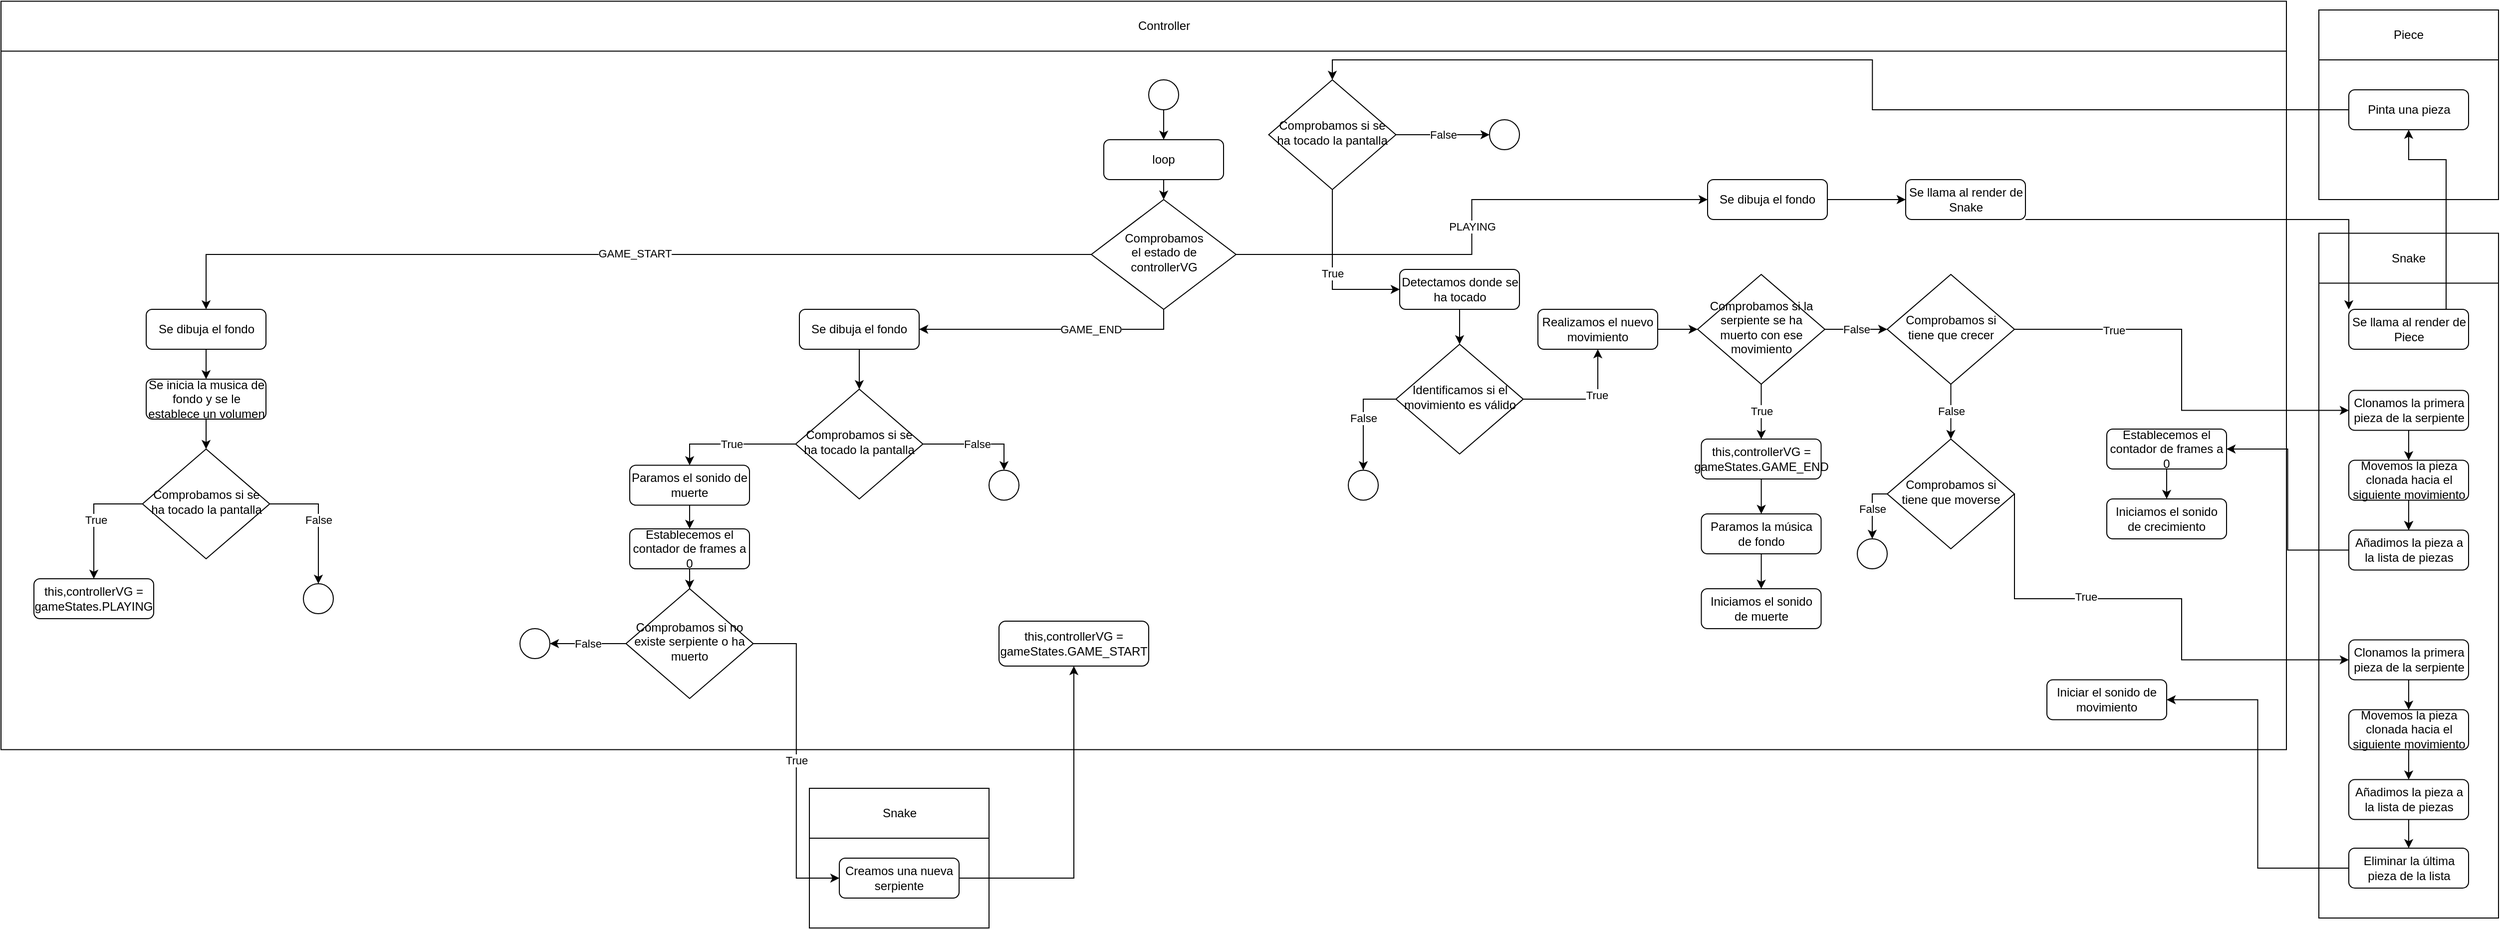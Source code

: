 <mxfile version="14.4.4" type="google"><diagram id="C5RBs43oDa-KdzZeNtuy" name="Page-1"><mxGraphModel dx="5109" dy="1935" grid="1" gridSize="10" guides="1" tooltips="1" connect="1" arrows="1" fold="1" page="1" pageScale="1" pageWidth="827" pageHeight="1169" math="0" shadow="0"><root><mxCell id="WIyWlLk6GJQsqaUBKTNV-0"/><mxCell id="WIyWlLk6GJQsqaUBKTNV-1" parent="WIyWlLk6GJQsqaUBKTNV-0"/><mxCell id="LOHfNHaaTSlVpO4H1h_V-18" value="" style="shape=internalStorage;whiteSpace=wrap;html=1;backgroundOutline=1;dx=0;dy=50;" vertex="1" parent="WIyWlLk6GJQsqaUBKTNV-1"><mxGeometry x="-50" y="800" width="180" height="140" as="geometry"/></mxCell><mxCell id="hsf1qh_c2BtaWizycr1x-101" value="" style="shape=internalStorage;whiteSpace=wrap;html=1;backgroundOutline=1;dx=0;dy=50;" parent="WIyWlLk6GJQsqaUBKTNV-1" vertex="1"><mxGeometry x="1462.5" y="243.75" width="180" height="686.25" as="geometry"/></mxCell><mxCell id="hsf1qh_c2BtaWizycr1x-102" value="Snake" style="text;html=1;strokeColor=none;fillColor=none;align=center;verticalAlign=middle;whiteSpace=wrap;rounded=0;" parent="WIyWlLk6GJQsqaUBKTNV-1" vertex="1"><mxGeometry x="1480" y="243.75" width="145" height="50" as="geometry"/></mxCell><mxCell id="hsf1qh_c2BtaWizycr1x-53" value="" style="shape=internalStorage;whiteSpace=wrap;html=1;backgroundOutline=1;dx=0;dy=50;" parent="WIyWlLk6GJQsqaUBKTNV-1" vertex="1"><mxGeometry x="1462.5" y="20" width="180" height="190" as="geometry"/></mxCell><mxCell id="hsf1qh_c2BtaWizycr1x-10" value="" style="shape=internalStorage;whiteSpace=wrap;html=1;backgroundOutline=1;dx=0;dy=50;" parent="WIyWlLk6GJQsqaUBKTNV-1" vertex="1"><mxGeometry x="-860" y="11.25" width="2290" height="750" as="geometry"/></mxCell><mxCell id="hsf1qh_c2BtaWizycr1x-13" value="Controller" style="text;html=1;strokeColor=none;fillColor=none;align=center;verticalAlign=middle;whiteSpace=wrap;rounded=0;" parent="WIyWlLk6GJQsqaUBKTNV-1" vertex="1"><mxGeometry x="232.5" y="11.25" width="145" height="50" as="geometry"/></mxCell><mxCell id="hsf1qh_c2BtaWizycr1x-19" style="edgeStyle=orthogonalEdgeStyle;rounded=0;orthogonalLoop=1;jettySize=auto;html=1;exitX=0.5;exitY=1;exitDx=0;exitDy=0;entryX=0.5;entryY=0;entryDx=0;entryDy=0;" parent="WIyWlLk6GJQsqaUBKTNV-1" source="hsf1qh_c2BtaWizycr1x-14" target="hsf1qh_c2BtaWizycr1x-15" edge="1"><mxGeometry relative="1" as="geometry"/></mxCell><mxCell id="hsf1qh_c2BtaWizycr1x-14" value="" style="ellipse;whiteSpace=wrap;html=1;fillColor=#FFFFFF;" parent="WIyWlLk6GJQsqaUBKTNV-1" vertex="1"><mxGeometry x="290" y="90" width="30" height="30" as="geometry"/></mxCell><mxCell id="hsf1qh_c2BtaWizycr1x-21" style="edgeStyle=orthogonalEdgeStyle;rounded=0;orthogonalLoop=1;jettySize=auto;html=1;exitX=0.5;exitY=1;exitDx=0;exitDy=0;entryX=0.5;entryY=0;entryDx=0;entryDy=0;" parent="WIyWlLk6GJQsqaUBKTNV-1" source="hsf1qh_c2BtaWizycr1x-15" target="hsf1qh_c2BtaWizycr1x-20" edge="1"><mxGeometry relative="1" as="geometry"/></mxCell><mxCell id="hsf1qh_c2BtaWizycr1x-15" value="loop" style="rounded=1;whiteSpace=wrap;html=1;fontSize=12;glass=0;strokeWidth=1;shadow=0;fillColor=none;" parent="WIyWlLk6GJQsqaUBKTNV-1" vertex="1"><mxGeometry x="245" y="150" width="120" height="40" as="geometry"/></mxCell><mxCell id="hsf1qh_c2BtaWizycr1x-25" style="edgeStyle=orthogonalEdgeStyle;rounded=0;orthogonalLoop=1;jettySize=auto;html=1;exitX=0;exitY=0.5;exitDx=0;exitDy=0;entryX=0.5;entryY=0;entryDx=0;entryDy=0;" parent="WIyWlLk6GJQsqaUBKTNV-1" source="hsf1qh_c2BtaWizycr1x-20" target="hsf1qh_c2BtaWizycr1x-24" edge="1"><mxGeometry relative="1" as="geometry"><mxPoint x="92.5" y="230" as="sourcePoint"/></mxGeometry></mxCell><mxCell id="hsf1qh_c2BtaWizycr1x-27" value="GAME_START" style="edgeLabel;html=1;align=center;verticalAlign=middle;resizable=0;points=[];" parent="hsf1qh_c2BtaWizycr1x-25" vertex="1" connectable="0"><mxGeometry x="-0.029" y="-2" relative="1" as="geometry"><mxPoint y="1" as="offset"/></mxGeometry></mxCell><mxCell id="hsf1qh_c2BtaWizycr1x-42" value="PLAYING" style="edgeStyle=orthogonalEdgeStyle;rounded=0;orthogonalLoop=1;jettySize=auto;html=1;entryX=0;entryY=0.5;entryDx=0;entryDy=0;" parent="WIyWlLk6GJQsqaUBKTNV-1" source="hsf1qh_c2BtaWizycr1x-20" target="hsf1qh_c2BtaWizycr1x-41" edge="1"><mxGeometry relative="1" as="geometry"/></mxCell><mxCell id="LOHfNHaaTSlVpO4H1h_V-2" style="edgeStyle=orthogonalEdgeStyle;rounded=0;orthogonalLoop=1;jettySize=auto;html=1;entryX=1;entryY=0.5;entryDx=0;entryDy=0;" edge="1" parent="WIyWlLk6GJQsqaUBKTNV-1" source="hsf1qh_c2BtaWizycr1x-20" target="LOHfNHaaTSlVpO4H1h_V-1"><mxGeometry relative="1" as="geometry"><Array as="points"><mxPoint x="305" y="340"/></Array></mxGeometry></mxCell><mxCell id="LOHfNHaaTSlVpO4H1h_V-3" value="GAME_END" style="edgeLabel;html=1;align=center;verticalAlign=middle;resizable=0;points=[];" vertex="1" connectable="0" parent="LOHfNHaaTSlVpO4H1h_V-2"><mxGeometry x="0.397" y="2" relative="1" as="geometry"><mxPoint x="92.1" y="-2" as="offset"/></mxGeometry></mxCell><mxCell id="hsf1qh_c2BtaWizycr1x-20" value="Comprobamos &lt;br&gt;el estado de controllerVG" style="rhombus;whiteSpace=wrap;html=1;shadow=0;fontFamily=Helvetica;fontSize=12;align=center;strokeWidth=1;spacing=6;spacingTop=-4;fillColor=#FFFFFF;" parent="WIyWlLk6GJQsqaUBKTNV-1" vertex="1"><mxGeometry x="232.5" y="210" width="145" height="110" as="geometry"/></mxCell><mxCell id="hsf1qh_c2BtaWizycr1x-29" style="edgeStyle=orthogonalEdgeStyle;rounded=0;orthogonalLoop=1;jettySize=auto;html=1;exitX=0.5;exitY=1;exitDx=0;exitDy=0;entryX=0.5;entryY=0;entryDx=0;entryDy=0;" parent="WIyWlLk6GJQsqaUBKTNV-1" source="hsf1qh_c2BtaWizycr1x-24" target="hsf1qh_c2BtaWizycr1x-28" edge="1"><mxGeometry relative="1" as="geometry"/></mxCell><mxCell id="hsf1qh_c2BtaWizycr1x-24" value="Se dibuja el fondo" style="rounded=1;whiteSpace=wrap;html=1;fontSize=12;glass=0;strokeWidth=1;shadow=0;fillColor=#FFFFFF;" parent="WIyWlLk6GJQsqaUBKTNV-1" vertex="1"><mxGeometry x="-714.5" y="320" width="120" height="40" as="geometry"/></mxCell><mxCell id="hsf1qh_c2BtaWizycr1x-33" style="edgeStyle=orthogonalEdgeStyle;rounded=0;orthogonalLoop=1;jettySize=auto;html=1;exitX=0.5;exitY=1;exitDx=0;exitDy=0;entryX=0.5;entryY=0;entryDx=0;entryDy=0;" parent="WIyWlLk6GJQsqaUBKTNV-1" source="hsf1qh_c2BtaWizycr1x-28" target="hsf1qh_c2BtaWizycr1x-32" edge="1"><mxGeometry relative="1" as="geometry"/></mxCell><mxCell id="hsf1qh_c2BtaWizycr1x-28" value="Se inicia la musica de fondo y se le establece un volumen" style="rounded=1;whiteSpace=wrap;html=1;fontSize=12;glass=0;strokeWidth=1;shadow=0;fillColor=#FFFFFF;" parent="WIyWlLk6GJQsqaUBKTNV-1" vertex="1"><mxGeometry x="-714.5" y="390" width="120" height="40" as="geometry"/></mxCell><mxCell id="hsf1qh_c2BtaWizycr1x-36" value="False" style="edgeStyle=orthogonalEdgeStyle;rounded=0;orthogonalLoop=1;jettySize=auto;html=1;" parent="WIyWlLk6GJQsqaUBKTNV-1" source="hsf1qh_c2BtaWizycr1x-32" target="hsf1qh_c2BtaWizycr1x-35" edge="1"><mxGeometry relative="1" as="geometry"/></mxCell><mxCell id="hsf1qh_c2BtaWizycr1x-39" style="edgeStyle=orthogonalEdgeStyle;rounded=0;orthogonalLoop=1;jettySize=auto;html=1;exitX=0;exitY=0.5;exitDx=0;exitDy=0;entryX=0.5;entryY=0;entryDx=0;entryDy=0;" parent="WIyWlLk6GJQsqaUBKTNV-1" source="hsf1qh_c2BtaWizycr1x-32" target="hsf1qh_c2BtaWizycr1x-38" edge="1"><mxGeometry relative="1" as="geometry"/></mxCell><mxCell id="hsf1qh_c2BtaWizycr1x-40" value="True" style="edgeLabel;html=1;align=center;verticalAlign=middle;resizable=0;points=[];" parent="hsf1qh_c2BtaWizycr1x-39" vertex="1" connectable="0"><mxGeometry x="0.038" y="2" relative="1" as="geometry"><mxPoint as="offset"/></mxGeometry></mxCell><mxCell id="hsf1qh_c2BtaWizycr1x-32" value="Comprobamos si se ha tocado la pantalla" style="rhombus;whiteSpace=wrap;html=1;shadow=0;fontFamily=Helvetica;fontSize=12;align=center;strokeWidth=1;spacing=6;spacingTop=-4;fillColor=#FFFFFF;" parent="WIyWlLk6GJQsqaUBKTNV-1" vertex="1"><mxGeometry x="-718.25" y="460" width="127.5" height="110" as="geometry"/></mxCell><mxCell id="hsf1qh_c2BtaWizycr1x-35" value="" style="ellipse;whiteSpace=wrap;html=1;fillColor=#FFFFFF;" parent="WIyWlLk6GJQsqaUBKTNV-1" vertex="1"><mxGeometry x="-557" y="595" width="30" height="30" as="geometry"/></mxCell><mxCell id="hsf1qh_c2BtaWizycr1x-38" value="this,controllerVG = gameStates.PLAYING" style="rounded=1;whiteSpace=wrap;html=1;fontSize=12;glass=0;strokeWidth=1;shadow=0;fillColor=#FFFFFF;" parent="WIyWlLk6GJQsqaUBKTNV-1" vertex="1"><mxGeometry x="-827" y="590" width="120" height="40" as="geometry"/></mxCell><mxCell id="hsf1qh_c2BtaWizycr1x-50" style="edgeStyle=orthogonalEdgeStyle;rounded=0;orthogonalLoop=1;jettySize=auto;html=1;" parent="WIyWlLk6GJQsqaUBKTNV-1" source="hsf1qh_c2BtaWizycr1x-41" target="hsf1qh_c2BtaWizycr1x-49" edge="1"><mxGeometry relative="1" as="geometry"/></mxCell><mxCell id="hsf1qh_c2BtaWizycr1x-41" value="Se dibuja el fondo" style="rounded=1;whiteSpace=wrap;html=1;fontSize=12;glass=0;strokeWidth=1;shadow=0;fillColor=#FFFFFF;" parent="WIyWlLk6GJQsqaUBKTNV-1" vertex="1"><mxGeometry x="850" y="190" width="120" height="40" as="geometry"/></mxCell><mxCell id="hsf1qh_c2BtaWizycr1x-125" style="edgeStyle=orthogonalEdgeStyle;rounded=0;orthogonalLoop=1;jettySize=auto;html=1;entryX=0;entryY=0;entryDx=0;entryDy=0;" parent="WIyWlLk6GJQsqaUBKTNV-1" source="hsf1qh_c2BtaWizycr1x-49" target="hsf1qh_c2BtaWizycr1x-136" edge="1"><mxGeometry relative="1" as="geometry"><Array as="points"><mxPoint x="1493" y="230"/></Array></mxGeometry></mxCell><mxCell id="hsf1qh_c2BtaWizycr1x-49" value="Se llama al render de Snake" style="rounded=1;whiteSpace=wrap;html=1;fontSize=12;glass=0;strokeWidth=1;shadow=0;fillColor=#FFFFFF;" parent="WIyWlLk6GJQsqaUBKTNV-1" vertex="1"><mxGeometry x="1048.5" y="190" width="120" height="40" as="geometry"/></mxCell><mxCell id="hsf1qh_c2BtaWizycr1x-54" value="Piece" style="text;html=1;strokeColor=none;fillColor=none;align=center;verticalAlign=middle;whiteSpace=wrap;rounded=0;" parent="WIyWlLk6GJQsqaUBKTNV-1" vertex="1"><mxGeometry x="1480" y="20" width="145" height="50" as="geometry"/></mxCell><mxCell id="hsf1qh_c2BtaWizycr1x-140" style="edgeStyle=orthogonalEdgeStyle;rounded=0;orthogonalLoop=1;jettySize=auto;html=1;entryX=0.5;entryY=0;entryDx=0;entryDy=0;" parent="WIyWlLk6GJQsqaUBKTNV-1" source="hsf1qh_c2BtaWizycr1x-55" target="hsf1qh_c2BtaWizycr1x-59" edge="1"><mxGeometry relative="1" as="geometry"/></mxCell><mxCell id="hsf1qh_c2BtaWizycr1x-55" value="Pinta una pieza" style="rounded=1;whiteSpace=wrap;html=1;fontSize=12;glass=0;strokeWidth=1;shadow=0;fillColor=#FFFFFF;" parent="WIyWlLk6GJQsqaUBKTNV-1" vertex="1"><mxGeometry x="1492.5" y="100" width="120" height="40" as="geometry"/></mxCell><mxCell id="hsf1qh_c2BtaWizycr1x-141" value="False" style="edgeStyle=orthogonalEdgeStyle;rounded=0;orthogonalLoop=1;jettySize=auto;html=1;entryX=0;entryY=0.5;entryDx=0;entryDy=0;" parent="WIyWlLk6GJQsqaUBKTNV-1" source="hsf1qh_c2BtaWizycr1x-59" target="hsf1qh_c2BtaWizycr1x-63" edge="1"><mxGeometry relative="1" as="geometry"/></mxCell><mxCell id="hsf1qh_c2BtaWizycr1x-142" value="True" style="edgeStyle=orthogonalEdgeStyle;rounded=0;orthogonalLoop=1;jettySize=auto;html=1;entryX=0;entryY=0.5;entryDx=0;entryDy=0;exitX=0.5;exitY=1;exitDx=0;exitDy=0;" parent="WIyWlLk6GJQsqaUBKTNV-1" source="hsf1qh_c2BtaWizycr1x-59" target="hsf1qh_c2BtaWizycr1x-66" edge="1"><mxGeometry relative="1" as="geometry"/></mxCell><mxCell id="hsf1qh_c2BtaWizycr1x-59" value="Comprobamos si se ha tocado la pantalla" style="rhombus;whiteSpace=wrap;html=1;shadow=0;fontFamily=Helvetica;fontSize=12;align=center;strokeWidth=1;spacing=6;spacingTop=-4;fillColor=#FFFFFF;" parent="WIyWlLk6GJQsqaUBKTNV-1" vertex="1"><mxGeometry x="410.25" y="90" width="127.5" height="110" as="geometry"/></mxCell><mxCell id="hsf1qh_c2BtaWizycr1x-63" value="" style="ellipse;whiteSpace=wrap;html=1;fillColor=#FFFFFF;" parent="WIyWlLk6GJQsqaUBKTNV-1" vertex="1"><mxGeometry x="631.5" y="130" width="30" height="30" as="geometry"/></mxCell><mxCell id="hsf1qh_c2BtaWizycr1x-144" style="edgeStyle=orthogonalEdgeStyle;rounded=0;orthogonalLoop=1;jettySize=auto;html=1;entryX=0.5;entryY=0;entryDx=0;entryDy=0;" parent="WIyWlLk6GJQsqaUBKTNV-1" source="hsf1qh_c2BtaWizycr1x-66" target="hsf1qh_c2BtaWizycr1x-69" edge="1"><mxGeometry relative="1" as="geometry"/></mxCell><mxCell id="hsf1qh_c2BtaWizycr1x-66" value="Detectamos donde se ha tocado" style="rounded=1;whiteSpace=wrap;html=1;fontSize=12;glass=0;strokeWidth=1;shadow=0;fillColor=#FFFFFF;" parent="WIyWlLk6GJQsqaUBKTNV-1" vertex="1"><mxGeometry x="541.5" y="280" width="120" height="40" as="geometry"/></mxCell><mxCell id="hsf1qh_c2BtaWizycr1x-73" value="False" style="edgeStyle=orthogonalEdgeStyle;rounded=0;orthogonalLoop=1;jettySize=auto;html=1;entryX=0.5;entryY=0;entryDx=0;entryDy=0;" parent="WIyWlLk6GJQsqaUBKTNV-1" source="hsf1qh_c2BtaWizycr1x-69" target="hsf1qh_c2BtaWizycr1x-72" edge="1"><mxGeometry relative="1" as="geometry"><Array as="points"><mxPoint x="505" y="410"/></Array></mxGeometry></mxCell><mxCell id="hsf1qh_c2BtaWizycr1x-75" style="edgeStyle=orthogonalEdgeStyle;rounded=0;orthogonalLoop=1;jettySize=auto;html=1;entryX=0.5;entryY=1;entryDx=0;entryDy=0;" parent="WIyWlLk6GJQsqaUBKTNV-1" source="hsf1qh_c2BtaWizycr1x-69" target="hsf1qh_c2BtaWizycr1x-74" edge="1"><mxGeometry relative="1" as="geometry"/></mxCell><mxCell id="hsf1qh_c2BtaWizycr1x-99" value="True" style="edgeLabel;html=1;align=center;verticalAlign=middle;resizable=0;points=[];" parent="hsf1qh_c2BtaWizycr1x-75" vertex="1" connectable="0"><mxGeometry x="0.276" y="1" relative="1" as="geometry"><mxPoint as="offset"/></mxGeometry></mxCell><mxCell id="hsf1qh_c2BtaWizycr1x-69" value="Identificamos si el movimiento es válido" style="rhombus;whiteSpace=wrap;html=1;shadow=0;fontFamily=Helvetica;fontSize=12;align=center;strokeWidth=1;spacing=6;spacingTop=-4;fillColor=#FFFFFF;" parent="WIyWlLk6GJQsqaUBKTNV-1" vertex="1"><mxGeometry x="537.75" y="355" width="127.5" height="110" as="geometry"/></mxCell><mxCell id="hsf1qh_c2BtaWizycr1x-72" value="" style="ellipse;whiteSpace=wrap;html=1;fillColor=#FFFFFF;" parent="WIyWlLk6GJQsqaUBKTNV-1" vertex="1"><mxGeometry x="490" y="481.25" width="30" height="30" as="geometry"/></mxCell><mxCell id="hsf1qh_c2BtaWizycr1x-77" style="edgeStyle=orthogonalEdgeStyle;rounded=0;orthogonalLoop=1;jettySize=auto;html=1;entryX=0;entryY=0.5;entryDx=0;entryDy=0;" parent="WIyWlLk6GJQsqaUBKTNV-1" source="hsf1qh_c2BtaWizycr1x-74" target="hsf1qh_c2BtaWizycr1x-76" edge="1"><mxGeometry relative="1" as="geometry"/></mxCell><mxCell id="hsf1qh_c2BtaWizycr1x-74" value="Realizamos el nuevo movimiento" style="rounded=1;whiteSpace=wrap;html=1;fontSize=12;glass=0;strokeWidth=1;shadow=0;fillColor=#FFFFFF;" parent="WIyWlLk6GJQsqaUBKTNV-1" vertex="1"><mxGeometry x="680" y="320" width="120" height="40" as="geometry"/></mxCell><mxCell id="hsf1qh_c2BtaWizycr1x-79" value="False" style="edgeStyle=orthogonalEdgeStyle;rounded=0;orthogonalLoop=1;jettySize=auto;html=1;entryX=0;entryY=0.5;entryDx=0;entryDy=0;" parent="WIyWlLk6GJQsqaUBKTNV-1" source="hsf1qh_c2BtaWizycr1x-76" edge="1"><mxGeometry relative="1" as="geometry"><mxPoint x="1030" y="340" as="targetPoint"/></mxGeometry></mxCell><mxCell id="hsf1qh_c2BtaWizycr1x-94" value="True" style="edgeStyle=orthogonalEdgeStyle;rounded=0;orthogonalLoop=1;jettySize=auto;html=1;" parent="WIyWlLk6GJQsqaUBKTNV-1" source="hsf1qh_c2BtaWizycr1x-76" target="hsf1qh_c2BtaWizycr1x-93" edge="1"><mxGeometry relative="1" as="geometry"/></mxCell><mxCell id="hsf1qh_c2BtaWizycr1x-76" value="Comprobamos si la serpiente se ha muerto con ese movimiento" style="rhombus;whiteSpace=wrap;html=1;shadow=0;fontFamily=Helvetica;fontSize=12;align=center;strokeWidth=1;spacing=6;spacingTop=-4;fillColor=#FFFFFF;" parent="WIyWlLk6GJQsqaUBKTNV-1" vertex="1"><mxGeometry x="840" y="285" width="127.5" height="110" as="geometry"/></mxCell><mxCell id="hsf1qh_c2BtaWizycr1x-109" value="False" style="edgeStyle=orthogonalEdgeStyle;rounded=0;orthogonalLoop=1;jettySize=auto;html=1;entryX=0.5;entryY=0;entryDx=0;entryDy=0;" parent="WIyWlLk6GJQsqaUBKTNV-1" source="hsf1qh_c2BtaWizycr1x-82" target="hsf1qh_c2BtaWizycr1x-108" edge="1"><mxGeometry relative="1" as="geometry"/></mxCell><mxCell id="hsf1qh_c2BtaWizycr1x-126" style="edgeStyle=orthogonalEdgeStyle;rounded=0;orthogonalLoop=1;jettySize=auto;html=1;entryX=0;entryY=0.5;entryDx=0;entryDy=0;" parent="WIyWlLk6GJQsqaUBKTNV-1" source="hsf1qh_c2BtaWizycr1x-82" target="hsf1qh_c2BtaWizycr1x-84" edge="1"><mxGeometry relative="1" as="geometry"/></mxCell><mxCell id="hsf1qh_c2BtaWizycr1x-135" value="True" style="edgeLabel;html=1;align=center;verticalAlign=middle;resizable=0;points=[];" parent="hsf1qh_c2BtaWizycr1x-126" vertex="1" connectable="0"><mxGeometry x="-0.522" y="-1" relative="1" as="geometry"><mxPoint as="offset"/></mxGeometry></mxCell><mxCell id="hsf1qh_c2BtaWizycr1x-82" value="Comprobamos si tiene que crecer" style="rhombus;whiteSpace=wrap;html=1;shadow=0;fontFamily=Helvetica;fontSize=12;align=center;strokeWidth=1;spacing=6;spacingTop=-4;fillColor=#FFFFFF;" parent="WIyWlLk6GJQsqaUBKTNV-1" vertex="1"><mxGeometry x="1030" y="285" width="127.5" height="110" as="geometry"/></mxCell><mxCell id="hsf1qh_c2BtaWizycr1x-87" style="edgeStyle=orthogonalEdgeStyle;rounded=0;orthogonalLoop=1;jettySize=auto;html=1;entryX=0.5;entryY=0;entryDx=0;entryDy=0;" parent="WIyWlLk6GJQsqaUBKTNV-1" source="hsf1qh_c2BtaWizycr1x-84" target="hsf1qh_c2BtaWizycr1x-86" edge="1"><mxGeometry relative="1" as="geometry"/></mxCell><mxCell id="hsf1qh_c2BtaWizycr1x-84" value="Clonamos la primera pieza de la serpiente" style="rounded=1;whiteSpace=wrap;html=1;fontSize=12;glass=0;strokeWidth=1;shadow=0;fillColor=#FFFFFF;" parent="WIyWlLk6GJQsqaUBKTNV-1" vertex="1"><mxGeometry x="1492.5" y="401.25" width="120" height="40" as="geometry"/></mxCell><mxCell id="hsf1qh_c2BtaWizycr1x-89" style="edgeStyle=orthogonalEdgeStyle;rounded=0;orthogonalLoop=1;jettySize=auto;html=1;" parent="WIyWlLk6GJQsqaUBKTNV-1" source="hsf1qh_c2BtaWizycr1x-86" target="hsf1qh_c2BtaWizycr1x-88" edge="1"><mxGeometry relative="1" as="geometry"/></mxCell><mxCell id="hsf1qh_c2BtaWizycr1x-103" value="" style="edgeStyle=orthogonalEdgeStyle;rounded=0;orthogonalLoop=1;jettySize=auto;html=1;" parent="WIyWlLk6GJQsqaUBKTNV-1" source="hsf1qh_c2BtaWizycr1x-86" target="hsf1qh_c2BtaWizycr1x-88" edge="1"><mxGeometry relative="1" as="geometry"/></mxCell><mxCell id="hsf1qh_c2BtaWizycr1x-86" value="Movemos la pieza clonada hacia el siguiente movimiento" style="rounded=1;whiteSpace=wrap;html=1;fontSize=12;glass=0;strokeWidth=1;shadow=0;fillColor=#FFFFFF;" parent="WIyWlLk6GJQsqaUBKTNV-1" vertex="1"><mxGeometry x="1492.5" y="471.25" width="120" height="40" as="geometry"/></mxCell><mxCell id="hsf1qh_c2BtaWizycr1x-104" style="edgeStyle=orthogonalEdgeStyle;rounded=0;orthogonalLoop=1;jettySize=auto;html=1;entryX=1;entryY=0.5;entryDx=0;entryDy=0;" parent="WIyWlLk6GJQsqaUBKTNV-1" source="hsf1qh_c2BtaWizycr1x-88" target="hsf1qh_c2BtaWizycr1x-92" edge="1"><mxGeometry relative="1" as="geometry"/></mxCell><mxCell id="hsf1qh_c2BtaWizycr1x-88" value="Añadimos la pieza a la lista de piezas" style="rounded=1;whiteSpace=wrap;html=1;fontSize=12;glass=0;strokeWidth=1;shadow=0;fillColor=#FFFFFF;" parent="WIyWlLk6GJQsqaUBKTNV-1" vertex="1"><mxGeometry x="1492.5" y="541.25" width="120" height="40" as="geometry"/></mxCell><mxCell id="hsf1qh_c2BtaWizycr1x-107" style="edgeStyle=orthogonalEdgeStyle;rounded=0;orthogonalLoop=1;jettySize=auto;html=1;entryX=0.5;entryY=0;entryDx=0;entryDy=0;" parent="WIyWlLk6GJQsqaUBKTNV-1" source="hsf1qh_c2BtaWizycr1x-92" target="hsf1qh_c2BtaWizycr1x-105" edge="1"><mxGeometry relative="1" as="geometry"/></mxCell><mxCell id="hsf1qh_c2BtaWizycr1x-92" value="Establecemos el contador de frames a 0" style="rounded=1;whiteSpace=wrap;html=1;fontSize=12;glass=0;strokeWidth=1;shadow=0;fillColor=#FFFFFF;" parent="WIyWlLk6GJQsqaUBKTNV-1" vertex="1"><mxGeometry x="1250" y="440" width="120" height="40" as="geometry"/></mxCell><mxCell id="hsf1qh_c2BtaWizycr1x-97" style="edgeStyle=orthogonalEdgeStyle;rounded=0;orthogonalLoop=1;jettySize=auto;html=1;" parent="WIyWlLk6GJQsqaUBKTNV-1" source="hsf1qh_c2BtaWizycr1x-93" target="hsf1qh_c2BtaWizycr1x-95" edge="1"><mxGeometry relative="1" as="geometry"/></mxCell><mxCell id="hsf1qh_c2BtaWizycr1x-93" value="this,controllerVG = gameStates.GAME_END" style="rounded=1;whiteSpace=wrap;html=1;fontSize=12;glass=0;strokeWidth=1;shadow=0;fillColor=#FFFFFF;" parent="WIyWlLk6GJQsqaUBKTNV-1" vertex="1"><mxGeometry x="843.75" y="450" width="120" height="40" as="geometry"/></mxCell><mxCell id="hsf1qh_c2BtaWizycr1x-98" style="edgeStyle=orthogonalEdgeStyle;rounded=0;orthogonalLoop=1;jettySize=auto;html=1;" parent="WIyWlLk6GJQsqaUBKTNV-1" source="hsf1qh_c2BtaWizycr1x-95" target="hsf1qh_c2BtaWizycr1x-96" edge="1"><mxGeometry relative="1" as="geometry"/></mxCell><mxCell id="hsf1qh_c2BtaWizycr1x-95" value="Paramos la música de fondo" style="rounded=1;whiteSpace=wrap;html=1;fontSize=12;glass=0;strokeWidth=1;shadow=0;fillColor=#FFFFFF;" parent="WIyWlLk6GJQsqaUBKTNV-1" vertex="1"><mxGeometry x="843.75" y="525" width="120" height="40" as="geometry"/></mxCell><mxCell id="hsf1qh_c2BtaWizycr1x-96" value="Iniciamos el sonido de muerte" style="rounded=1;whiteSpace=wrap;html=1;fontSize=12;glass=0;strokeWidth=1;shadow=0;fillColor=#FFFFFF;" parent="WIyWlLk6GJQsqaUBKTNV-1" vertex="1"><mxGeometry x="843.75" y="600" width="120" height="40" as="geometry"/></mxCell><mxCell id="hsf1qh_c2BtaWizycr1x-105" value="Iniciamos el sonido de crecimiento" style="rounded=1;whiteSpace=wrap;html=1;fontSize=12;glass=0;strokeWidth=1;shadow=0;fillColor=#FFFFFF;" parent="WIyWlLk6GJQsqaUBKTNV-1" vertex="1"><mxGeometry x="1250" y="510" width="120" height="40" as="geometry"/></mxCell><mxCell id="hsf1qh_c2BtaWizycr1x-112" value="False" style="edgeStyle=orthogonalEdgeStyle;rounded=0;orthogonalLoop=1;jettySize=auto;html=1;entryX=0.5;entryY=0;entryDx=0;entryDy=0;" parent="WIyWlLk6GJQsqaUBKTNV-1" source="hsf1qh_c2BtaWizycr1x-108" target="hsf1qh_c2BtaWizycr1x-111" edge="1"><mxGeometry relative="1" as="geometry"><Array as="points"><mxPoint x="1015" y="505"/></Array></mxGeometry></mxCell><mxCell id="hsf1qh_c2BtaWizycr1x-133" style="edgeStyle=orthogonalEdgeStyle;rounded=0;orthogonalLoop=1;jettySize=auto;html=1;exitX=1;exitY=0.5;exitDx=0;exitDy=0;entryX=0;entryY=0.5;entryDx=0;entryDy=0;" parent="WIyWlLk6GJQsqaUBKTNV-1" source="hsf1qh_c2BtaWizycr1x-108" target="hsf1qh_c2BtaWizycr1x-114" edge="1"><mxGeometry relative="1" as="geometry"><Array as="points"><mxPoint x="1157" y="610"/><mxPoint x="1325" y="610"/><mxPoint x="1325" y="671"/></Array></mxGeometry></mxCell><mxCell id="hsf1qh_c2BtaWizycr1x-134" value="True" style="edgeLabel;html=1;align=center;verticalAlign=middle;resizable=0;points=[];" parent="hsf1qh_c2BtaWizycr1x-133" vertex="1" connectable="0"><mxGeometry x="-0.296" y="2" relative="1" as="geometry"><mxPoint as="offset"/></mxGeometry></mxCell><mxCell id="hsf1qh_c2BtaWizycr1x-108" value="Comprobamos si tiene que moverse" style="rhombus;whiteSpace=wrap;html=1;shadow=0;fontFamily=Helvetica;fontSize=12;align=center;strokeWidth=1;spacing=6;spacingTop=-4;fillColor=#FFFFFF;" parent="WIyWlLk6GJQsqaUBKTNV-1" vertex="1"><mxGeometry x="1030" y="450" width="127.5" height="110" as="geometry"/></mxCell><mxCell id="hsf1qh_c2BtaWizycr1x-111" value="" style="ellipse;whiteSpace=wrap;html=1;fillColor=#FFFFFF;" parent="WIyWlLk6GJQsqaUBKTNV-1" vertex="1"><mxGeometry x="1000" y="550" width="30" height="30" as="geometry"/></mxCell><mxCell id="hsf1qh_c2BtaWizycr1x-127" style="edgeStyle=orthogonalEdgeStyle;rounded=0;orthogonalLoop=1;jettySize=auto;html=1;entryX=0.5;entryY=0;entryDx=0;entryDy=0;" parent="WIyWlLk6GJQsqaUBKTNV-1" source="hsf1qh_c2BtaWizycr1x-114" target="hsf1qh_c2BtaWizycr1x-119" edge="1"><mxGeometry relative="1" as="geometry"/></mxCell><mxCell id="hsf1qh_c2BtaWizycr1x-114" value="Clonamos la primera pieza de la serpiente" style="rounded=1;whiteSpace=wrap;html=1;fontSize=12;glass=0;strokeWidth=1;shadow=0;fillColor=#FFFFFF;" parent="WIyWlLk6GJQsqaUBKTNV-1" vertex="1"><mxGeometry x="1492.5" y="651.25" width="120" height="40" as="geometry"/></mxCell><mxCell id="hsf1qh_c2BtaWizycr1x-118" value="" style="edgeStyle=orthogonalEdgeStyle;rounded=0;orthogonalLoop=1;jettySize=auto;html=1;" parent="WIyWlLk6GJQsqaUBKTNV-1" source="hsf1qh_c2BtaWizycr1x-119" target="hsf1qh_c2BtaWizycr1x-120" edge="1"><mxGeometry relative="1" as="geometry"/></mxCell><mxCell id="hsf1qh_c2BtaWizycr1x-119" value="Movemos la pieza clonada hacia el siguiente movimiento" style="rounded=1;whiteSpace=wrap;html=1;fontSize=12;glass=0;strokeWidth=1;shadow=0;fillColor=#FFFFFF;" parent="WIyWlLk6GJQsqaUBKTNV-1" vertex="1"><mxGeometry x="1492.5" y="721.25" width="120" height="40" as="geometry"/></mxCell><mxCell id="hsf1qh_c2BtaWizycr1x-132" style="edgeStyle=orthogonalEdgeStyle;rounded=0;orthogonalLoop=1;jettySize=auto;html=1;entryX=0.5;entryY=0;entryDx=0;entryDy=0;" parent="WIyWlLk6GJQsqaUBKTNV-1" source="hsf1qh_c2BtaWizycr1x-120" target="hsf1qh_c2BtaWizycr1x-122" edge="1"><mxGeometry relative="1" as="geometry"/></mxCell><mxCell id="hsf1qh_c2BtaWizycr1x-120" value="Añadimos la pieza a la lista de piezas" style="rounded=1;whiteSpace=wrap;html=1;fontSize=12;glass=0;strokeWidth=1;shadow=0;fillColor=#FFFFFF;" parent="WIyWlLk6GJQsqaUBKTNV-1" vertex="1"><mxGeometry x="1492.5" y="791.25" width="120" height="40" as="geometry"/></mxCell><mxCell id="hsf1qh_c2BtaWizycr1x-124" style="edgeStyle=orthogonalEdgeStyle;rounded=0;orthogonalLoop=1;jettySize=auto;html=1;entryX=1;entryY=0.5;entryDx=0;entryDy=0;" parent="WIyWlLk6GJQsqaUBKTNV-1" source="hsf1qh_c2BtaWizycr1x-122" target="hsf1qh_c2BtaWizycr1x-123" edge="1"><mxGeometry relative="1" as="geometry"/></mxCell><mxCell id="hsf1qh_c2BtaWizycr1x-122" value="Eliminar la última pieza de la lista" style="rounded=1;whiteSpace=wrap;html=1;fontSize=12;glass=0;strokeWidth=1;shadow=0;fillColor=#FFFFFF;" parent="WIyWlLk6GJQsqaUBKTNV-1" vertex="1"><mxGeometry x="1492.5" y="860" width="120" height="40" as="geometry"/></mxCell><mxCell id="hsf1qh_c2BtaWizycr1x-123" value="Iniciar el sonido de movimiento" style="rounded=1;whiteSpace=wrap;html=1;fontSize=12;glass=0;strokeWidth=1;shadow=0;fillColor=#FFFFFF;" parent="WIyWlLk6GJQsqaUBKTNV-1" vertex="1"><mxGeometry x="1190" y="691.25" width="120" height="40" as="geometry"/></mxCell><mxCell id="hsf1qh_c2BtaWizycr1x-137" style="edgeStyle=orthogonalEdgeStyle;rounded=0;orthogonalLoop=1;jettySize=auto;html=1;entryX=0.5;entryY=1;entryDx=0;entryDy=0;" parent="WIyWlLk6GJQsqaUBKTNV-1" source="hsf1qh_c2BtaWizycr1x-136" target="hsf1qh_c2BtaWizycr1x-55" edge="1"><mxGeometry relative="1" as="geometry"><Array as="points"><mxPoint x="1590" y="170"/><mxPoint x="1552" y="170"/></Array></mxGeometry></mxCell><mxCell id="hsf1qh_c2BtaWizycr1x-136" value="Se llama al render de Piece" style="rounded=1;whiteSpace=wrap;html=1;fontSize=12;glass=0;strokeWidth=1;shadow=0;fillColor=#FFFFFF;" parent="WIyWlLk6GJQsqaUBKTNV-1" vertex="1"><mxGeometry x="1492.5" y="320" width="120" height="40" as="geometry"/></mxCell><mxCell id="LOHfNHaaTSlVpO4H1h_V-5" style="edgeStyle=orthogonalEdgeStyle;rounded=0;orthogonalLoop=1;jettySize=auto;html=1;entryX=0.5;entryY=0;entryDx=0;entryDy=0;" edge="1" parent="WIyWlLk6GJQsqaUBKTNV-1" source="LOHfNHaaTSlVpO4H1h_V-1" target="LOHfNHaaTSlVpO4H1h_V-4"><mxGeometry relative="1" as="geometry"/></mxCell><mxCell id="LOHfNHaaTSlVpO4H1h_V-1" value="Se dibuja el fondo" style="rounded=1;whiteSpace=wrap;html=1;fontSize=12;glass=0;strokeWidth=1;shadow=0;fillColor=#FFFFFF;" vertex="1" parent="WIyWlLk6GJQsqaUBKTNV-1"><mxGeometry x="-60" y="320" width="120" height="40" as="geometry"/></mxCell><mxCell id="LOHfNHaaTSlVpO4H1h_V-7" value="False" style="edgeStyle=orthogonalEdgeStyle;rounded=0;orthogonalLoop=1;jettySize=auto;html=1;entryX=0;entryY=0.5;entryDx=0;entryDy=0;" edge="1" parent="WIyWlLk6GJQsqaUBKTNV-1" source="LOHfNHaaTSlVpO4H1h_V-4" target="LOHfNHaaTSlVpO4H1h_V-6"><mxGeometry relative="1" as="geometry"/></mxCell><mxCell id="LOHfNHaaTSlVpO4H1h_V-9" value="True" style="edgeStyle=orthogonalEdgeStyle;rounded=0;orthogonalLoop=1;jettySize=auto;html=1;entryX=0.5;entryY=0;entryDx=0;entryDy=0;" edge="1" parent="WIyWlLk6GJQsqaUBKTNV-1" source="LOHfNHaaTSlVpO4H1h_V-4" target="LOHfNHaaTSlVpO4H1h_V-8"><mxGeometry relative="1" as="geometry"/></mxCell><mxCell id="LOHfNHaaTSlVpO4H1h_V-4" value="Comprobamos si se ha tocado la pantalla" style="rhombus;whiteSpace=wrap;html=1;shadow=0;fontFamily=Helvetica;fontSize=12;align=center;strokeWidth=1;spacing=6;spacingTop=-4;fillColor=#FFFFFF;" vertex="1" parent="WIyWlLk6GJQsqaUBKTNV-1"><mxGeometry x="-63.75" y="400" width="127.5" height="110" as="geometry"/></mxCell><mxCell id="LOHfNHaaTSlVpO4H1h_V-6" value="" style="ellipse;whiteSpace=wrap;html=1;fillColor=#FFFFFF;direction=south;" vertex="1" parent="WIyWlLk6GJQsqaUBKTNV-1"><mxGeometry x="130" y="481.25" width="30" height="30" as="geometry"/></mxCell><mxCell id="LOHfNHaaTSlVpO4H1h_V-11" style="edgeStyle=orthogonalEdgeStyle;rounded=0;orthogonalLoop=1;jettySize=auto;html=1;entryX=0.5;entryY=0;entryDx=0;entryDy=0;" edge="1" parent="WIyWlLk6GJQsqaUBKTNV-1" source="LOHfNHaaTSlVpO4H1h_V-8" target="LOHfNHaaTSlVpO4H1h_V-10"><mxGeometry relative="1" as="geometry"/></mxCell><mxCell id="LOHfNHaaTSlVpO4H1h_V-8" value="Paramos el sonido de muerte" style="rounded=1;whiteSpace=wrap;html=1;fontSize=12;glass=0;strokeWidth=1;shadow=0;fillColor=#FFFFFF;" vertex="1" parent="WIyWlLk6GJQsqaUBKTNV-1"><mxGeometry x="-230" y="476.25" width="120" height="40" as="geometry"/></mxCell><mxCell id="LOHfNHaaTSlVpO4H1h_V-13" style="edgeStyle=orthogonalEdgeStyle;rounded=0;orthogonalLoop=1;jettySize=auto;html=1;entryX=0.5;entryY=0;entryDx=0;entryDy=0;" edge="1" parent="WIyWlLk6GJQsqaUBKTNV-1" source="LOHfNHaaTSlVpO4H1h_V-10" target="LOHfNHaaTSlVpO4H1h_V-12"><mxGeometry relative="1" as="geometry"/></mxCell><mxCell id="LOHfNHaaTSlVpO4H1h_V-10" value="Establecemos el contador de frames a 0" style="rounded=1;whiteSpace=wrap;html=1;fontSize=12;glass=0;strokeWidth=1;shadow=0;fillColor=#FFFFFF;" vertex="1" parent="WIyWlLk6GJQsqaUBKTNV-1"><mxGeometry x="-230" y="540" width="120" height="40" as="geometry"/></mxCell><mxCell id="LOHfNHaaTSlVpO4H1h_V-15" value="False" style="edgeStyle=orthogonalEdgeStyle;rounded=0;orthogonalLoop=1;jettySize=auto;html=1;entryX=0.5;entryY=0;entryDx=0;entryDy=0;" edge="1" parent="WIyWlLk6GJQsqaUBKTNV-1" source="LOHfNHaaTSlVpO4H1h_V-12" target="LOHfNHaaTSlVpO4H1h_V-14"><mxGeometry relative="1" as="geometry"/></mxCell><mxCell id="LOHfNHaaTSlVpO4H1h_V-17" value="True" style="edgeStyle=orthogonalEdgeStyle;rounded=0;orthogonalLoop=1;jettySize=auto;html=1;entryX=0;entryY=0.5;entryDx=0;entryDy=0;" edge="1" parent="WIyWlLk6GJQsqaUBKTNV-1" source="LOHfNHaaTSlVpO4H1h_V-12" target="LOHfNHaaTSlVpO4H1h_V-16"><mxGeometry relative="1" as="geometry"/></mxCell><mxCell id="LOHfNHaaTSlVpO4H1h_V-12" value="Comprobamos si no existe serpiente o ha muerto" style="rhombus;whiteSpace=wrap;html=1;shadow=0;fontFamily=Helvetica;fontSize=12;align=center;strokeWidth=1;spacing=6;spacingTop=-4;fillColor=#FFFFFF;" vertex="1" parent="WIyWlLk6GJQsqaUBKTNV-1"><mxGeometry x="-233.75" y="600" width="127.5" height="110" as="geometry"/></mxCell><mxCell id="LOHfNHaaTSlVpO4H1h_V-14" value="" style="ellipse;whiteSpace=wrap;html=1;fillColor=#FFFFFF;direction=south;" vertex="1" parent="WIyWlLk6GJQsqaUBKTNV-1"><mxGeometry x="-340" y="640" width="30" height="30" as="geometry"/></mxCell><mxCell id="LOHfNHaaTSlVpO4H1h_V-21" style="edgeStyle=orthogonalEdgeStyle;rounded=0;orthogonalLoop=1;jettySize=auto;html=1;entryX=0.5;entryY=1;entryDx=0;entryDy=0;" edge="1" parent="WIyWlLk6GJQsqaUBKTNV-1" source="LOHfNHaaTSlVpO4H1h_V-16" target="LOHfNHaaTSlVpO4H1h_V-20"><mxGeometry relative="1" as="geometry"/></mxCell><mxCell id="LOHfNHaaTSlVpO4H1h_V-16" value="Creamos una nueva serpiente" style="rounded=1;whiteSpace=wrap;html=1;fontSize=12;glass=0;strokeWidth=1;shadow=0;fillColor=#FFFFFF;" vertex="1" parent="WIyWlLk6GJQsqaUBKTNV-1"><mxGeometry x="-20" y="870" width="120" height="40" as="geometry"/></mxCell><mxCell id="LOHfNHaaTSlVpO4H1h_V-19" value="Snake" style="text;html=1;strokeColor=none;fillColor=none;align=center;verticalAlign=middle;whiteSpace=wrap;rounded=0;" vertex="1" parent="WIyWlLk6GJQsqaUBKTNV-1"><mxGeometry x="-32.5" y="800" width="145" height="50" as="geometry"/></mxCell><mxCell id="LOHfNHaaTSlVpO4H1h_V-20" value="this,controllerVG = gameStates.GAME_START" style="rounded=1;whiteSpace=wrap;html=1;fontSize=12;glass=0;strokeWidth=1;shadow=0;fillColor=#FFFFFF;" vertex="1" parent="WIyWlLk6GJQsqaUBKTNV-1"><mxGeometry x="140" y="632.5" width="150" height="45" as="geometry"/></mxCell></root></mxGraphModel></diagram></mxfile>